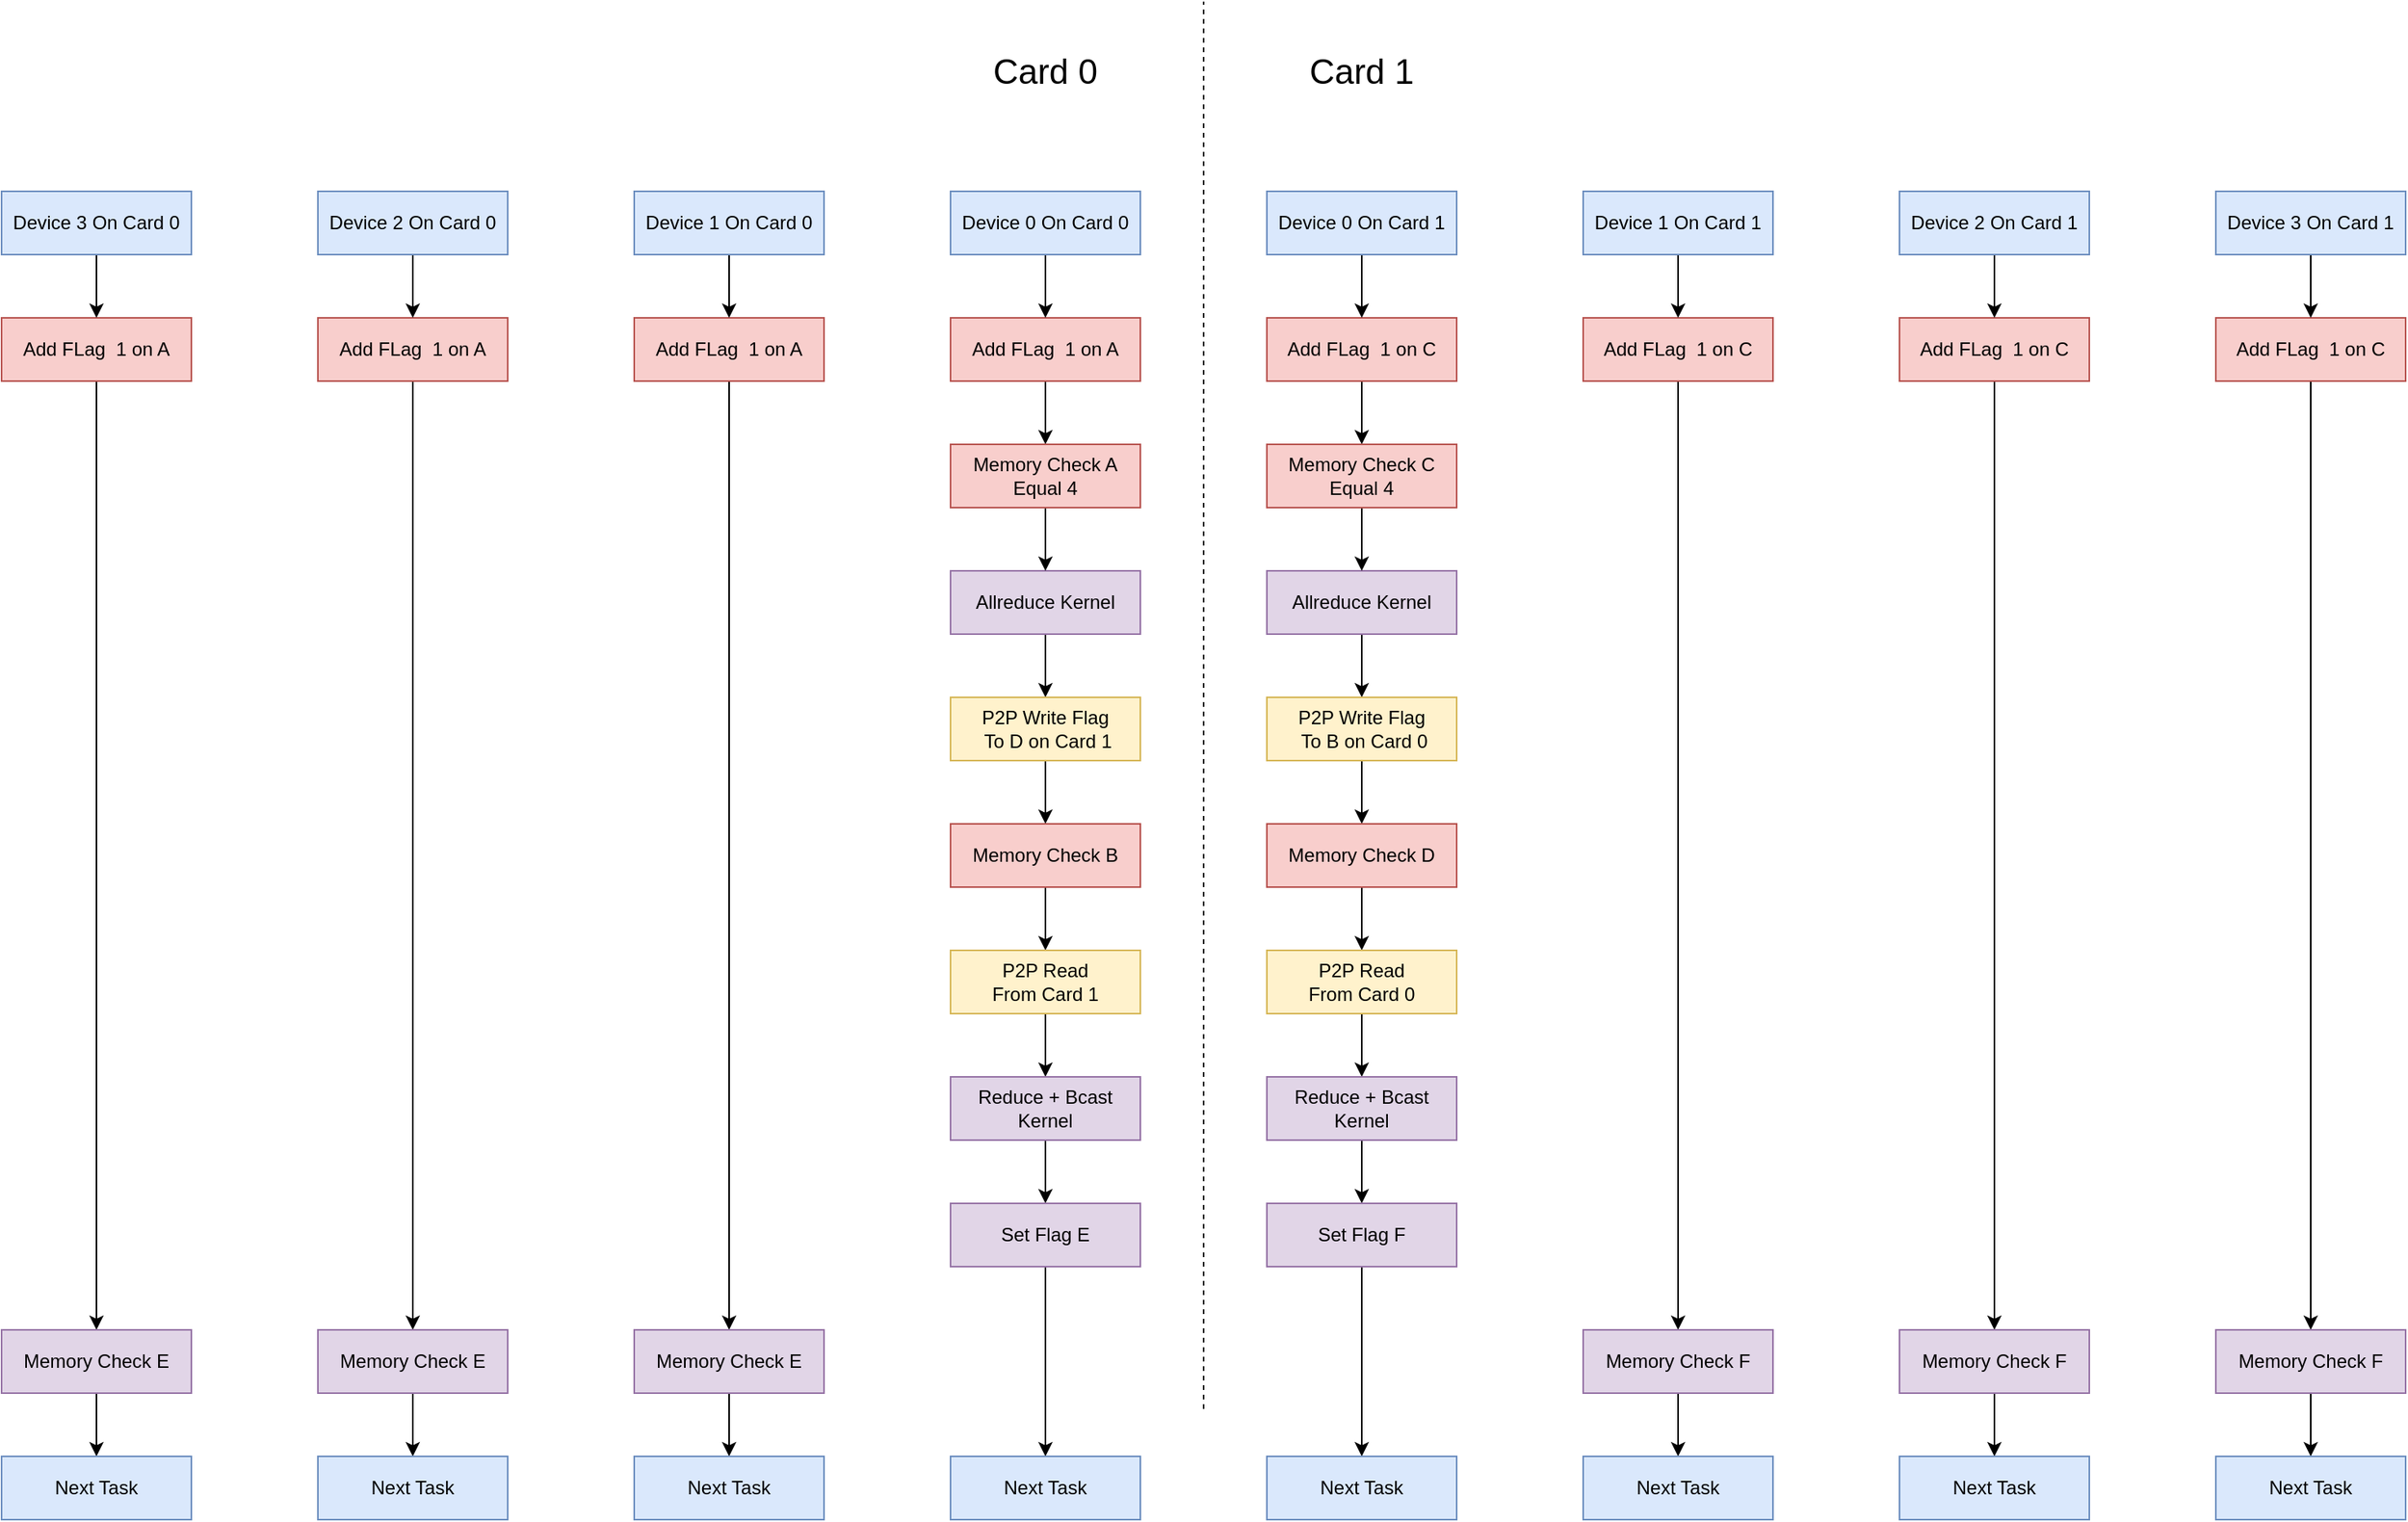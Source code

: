 <mxfile version="21.3.8" type="github">
  <diagram name="Page-1" id="uXH1Mn47wiIiLpIFTY3a">
    <mxGraphModel dx="1841" dy="1035" grid="1" gridSize="10" guides="1" tooltips="1" connect="1" arrows="1" fold="1" page="1" pageScale="1" pageWidth="850" pageHeight="1100" math="0" shadow="0">
      <root>
        <mxCell id="0" />
        <mxCell id="1" parent="0" />
        <mxCell id="RRtqH9N0MBYJp4btdwDN-55" value="" style="edgeStyle=orthogonalEdgeStyle;rounded=0;orthogonalLoop=1;jettySize=auto;html=1;" edge="1" parent="1" source="RRtqH9N0MBYJp4btdwDN-1" target="RRtqH9N0MBYJp4btdwDN-54">
          <mxGeometry relative="1" as="geometry" />
        </mxCell>
        <mxCell id="RRtqH9N0MBYJp4btdwDN-1" value="Add FLag&amp;nbsp; 1 on A" style="rounded=0;whiteSpace=wrap;html=1;fillColor=#f8cecc;strokeColor=#b85450;" vertex="1" parent="1">
          <mxGeometry x="80" y="280" width="120" height="40" as="geometry" />
        </mxCell>
        <mxCell id="RRtqH9N0MBYJp4btdwDN-69" value="" style="edgeStyle=orthogonalEdgeStyle;rounded=0;orthogonalLoop=1;jettySize=auto;html=1;" edge="1" parent="1" source="RRtqH9N0MBYJp4btdwDN-2" target="RRtqH9N0MBYJp4btdwDN-1">
          <mxGeometry relative="1" as="geometry" />
        </mxCell>
        <mxCell id="RRtqH9N0MBYJp4btdwDN-2" value="Device 3 On Card 0" style="rounded=0;whiteSpace=wrap;html=1;fillColor=#dae8fc;strokeColor=#6c8ebf;" vertex="1" parent="1">
          <mxGeometry x="80" y="200" width="120" height="40" as="geometry" />
        </mxCell>
        <mxCell id="RRtqH9N0MBYJp4btdwDN-53" value="" style="edgeStyle=orthogonalEdgeStyle;rounded=0;orthogonalLoop=1;jettySize=auto;html=1;" edge="1" parent="1" source="RRtqH9N0MBYJp4btdwDN-4" target="RRtqH9N0MBYJp4btdwDN-52">
          <mxGeometry relative="1" as="geometry" />
        </mxCell>
        <mxCell id="RRtqH9N0MBYJp4btdwDN-4" value="Add FLag&amp;nbsp; 1 on A" style="rounded=0;whiteSpace=wrap;html=1;fillColor=#f8cecc;strokeColor=#b85450;" vertex="1" parent="1">
          <mxGeometry x="280" y="280" width="120" height="40" as="geometry" />
        </mxCell>
        <mxCell id="RRtqH9N0MBYJp4btdwDN-68" value="" style="edgeStyle=orthogonalEdgeStyle;rounded=0;orthogonalLoop=1;jettySize=auto;html=1;" edge="1" parent="1" source="RRtqH9N0MBYJp4btdwDN-5" target="RRtqH9N0MBYJp4btdwDN-4">
          <mxGeometry relative="1" as="geometry" />
        </mxCell>
        <mxCell id="RRtqH9N0MBYJp4btdwDN-5" value="Device 2 On Card 0" style="rounded=0;whiteSpace=wrap;html=1;fillColor=#dae8fc;strokeColor=#6c8ebf;" vertex="1" parent="1">
          <mxGeometry x="280" y="200" width="120" height="40" as="geometry" />
        </mxCell>
        <mxCell id="RRtqH9N0MBYJp4btdwDN-51" value="" style="edgeStyle=orthogonalEdgeStyle;rounded=0;orthogonalLoop=1;jettySize=auto;html=1;" edge="1" parent="1" source="RRtqH9N0MBYJp4btdwDN-6" target="RRtqH9N0MBYJp4btdwDN-50">
          <mxGeometry relative="1" as="geometry" />
        </mxCell>
        <mxCell id="RRtqH9N0MBYJp4btdwDN-6" value="Add FLag&amp;nbsp; 1 on A" style="rounded=0;whiteSpace=wrap;html=1;fillColor=#f8cecc;strokeColor=#b85450;" vertex="1" parent="1">
          <mxGeometry x="480" y="280" width="120" height="40" as="geometry" />
        </mxCell>
        <mxCell id="RRtqH9N0MBYJp4btdwDN-67" value="" style="edgeStyle=orthogonalEdgeStyle;rounded=0;orthogonalLoop=1;jettySize=auto;html=1;" edge="1" parent="1" source="RRtqH9N0MBYJp4btdwDN-7" target="RRtqH9N0MBYJp4btdwDN-6">
          <mxGeometry relative="1" as="geometry" />
        </mxCell>
        <mxCell id="RRtqH9N0MBYJp4btdwDN-7" value="Device 1 On Card 0" style="rounded=0;whiteSpace=wrap;html=1;fillColor=#dae8fc;strokeColor=#6c8ebf;" vertex="1" parent="1">
          <mxGeometry x="480" y="200" width="120" height="40" as="geometry" />
        </mxCell>
        <mxCell id="RRtqH9N0MBYJp4btdwDN-43" value="" style="edgeStyle=orthogonalEdgeStyle;rounded=0;orthogonalLoop=1;jettySize=auto;html=1;" edge="1" parent="1" source="RRtqH9N0MBYJp4btdwDN-8" target="RRtqH9N0MBYJp4btdwDN-18">
          <mxGeometry relative="1" as="geometry" />
        </mxCell>
        <mxCell id="RRtqH9N0MBYJp4btdwDN-8" value="Add FLag&amp;nbsp; 1 on A" style="rounded=0;whiteSpace=wrap;html=1;fillColor=#f8cecc;strokeColor=#b85450;" vertex="1" parent="1">
          <mxGeometry x="680" y="280" width="120" height="40" as="geometry" />
        </mxCell>
        <mxCell id="RRtqH9N0MBYJp4btdwDN-42" value="" style="edgeStyle=orthogonalEdgeStyle;rounded=0;orthogonalLoop=1;jettySize=auto;html=1;" edge="1" parent="1" source="RRtqH9N0MBYJp4btdwDN-9" target="RRtqH9N0MBYJp4btdwDN-8">
          <mxGeometry relative="1" as="geometry" />
        </mxCell>
        <mxCell id="RRtqH9N0MBYJp4btdwDN-9" value="Device 0 On Card 0" style="rounded=0;whiteSpace=wrap;html=1;fillColor=#dae8fc;strokeColor=#6c8ebf;" vertex="1" parent="1">
          <mxGeometry x="680" y="200" width="120" height="40" as="geometry" />
        </mxCell>
        <mxCell id="RRtqH9N0MBYJp4btdwDN-10" value="" style="endArrow=none;dashed=1;html=1;rounded=0;" edge="1" parent="1">
          <mxGeometry width="50" height="50" relative="1" as="geometry">
            <mxPoint x="840" y="970" as="sourcePoint" />
            <mxPoint x="840" y="80" as="targetPoint" />
          </mxGeometry>
        </mxCell>
        <mxCell id="RRtqH9N0MBYJp4btdwDN-45" value="" style="edgeStyle=orthogonalEdgeStyle;rounded=0;orthogonalLoop=1;jettySize=auto;html=1;" edge="1" parent="1" source="RRtqH9N0MBYJp4btdwDN-15" target="RRtqH9N0MBYJp4btdwDN-16">
          <mxGeometry relative="1" as="geometry" />
        </mxCell>
        <mxCell id="RRtqH9N0MBYJp4btdwDN-15" value="Allreduce Kernel" style="rounded=0;whiteSpace=wrap;html=1;fillColor=#e1d5e7;strokeColor=#9673a6;" vertex="1" parent="1">
          <mxGeometry x="680" y="440" width="120" height="40" as="geometry" />
        </mxCell>
        <mxCell id="RRtqH9N0MBYJp4btdwDN-46" value="" style="edgeStyle=orthogonalEdgeStyle;rounded=0;orthogonalLoop=1;jettySize=auto;html=1;" edge="1" parent="1" source="RRtqH9N0MBYJp4btdwDN-16" target="RRtqH9N0MBYJp4btdwDN-17">
          <mxGeometry relative="1" as="geometry" />
        </mxCell>
        <mxCell id="RRtqH9N0MBYJp4btdwDN-16" value="P2P Write Flag&lt;br&gt;&amp;nbsp;To D on Card 1" style="rounded=0;whiteSpace=wrap;html=1;fillColor=#fff2cc;strokeColor=#d6b656;" vertex="1" parent="1">
          <mxGeometry x="680" y="520" width="120" height="40" as="geometry" />
        </mxCell>
        <mxCell id="RRtqH9N0MBYJp4btdwDN-47" value="" style="edgeStyle=orthogonalEdgeStyle;rounded=0;orthogonalLoop=1;jettySize=auto;html=1;" edge="1" parent="1" source="RRtqH9N0MBYJp4btdwDN-17" target="RRtqH9N0MBYJp4btdwDN-19">
          <mxGeometry relative="1" as="geometry" />
        </mxCell>
        <mxCell id="RRtqH9N0MBYJp4btdwDN-17" value="Memory Check B" style="rounded=0;whiteSpace=wrap;html=1;fillColor=#f8cecc;strokeColor=#b85450;" vertex="1" parent="1">
          <mxGeometry x="680" y="600" width="120" height="40" as="geometry" />
        </mxCell>
        <mxCell id="RRtqH9N0MBYJp4btdwDN-44" value="" style="edgeStyle=orthogonalEdgeStyle;rounded=0;orthogonalLoop=1;jettySize=auto;html=1;" edge="1" parent="1" source="RRtqH9N0MBYJp4btdwDN-18" target="RRtqH9N0MBYJp4btdwDN-15">
          <mxGeometry relative="1" as="geometry" />
        </mxCell>
        <mxCell id="RRtqH9N0MBYJp4btdwDN-18" value="Memory Check A &lt;br&gt;Equal 4" style="rounded=0;whiteSpace=wrap;html=1;fillColor=#f8cecc;strokeColor=#b85450;" vertex="1" parent="1">
          <mxGeometry x="680" y="360" width="120" height="40" as="geometry" />
        </mxCell>
        <mxCell id="RRtqH9N0MBYJp4btdwDN-48" value="" style="edgeStyle=orthogonalEdgeStyle;rounded=0;orthogonalLoop=1;jettySize=auto;html=1;" edge="1" parent="1" source="RRtqH9N0MBYJp4btdwDN-19" target="RRtqH9N0MBYJp4btdwDN-34">
          <mxGeometry relative="1" as="geometry" />
        </mxCell>
        <mxCell id="RRtqH9N0MBYJp4btdwDN-19" value="P2P Read&lt;br&gt;From Card 1" style="rounded=0;whiteSpace=wrap;html=1;fillColor=#fff2cc;strokeColor=#d6b656;" vertex="1" parent="1">
          <mxGeometry x="680" y="680" width="120" height="40" as="geometry" />
        </mxCell>
        <mxCell id="RRtqH9N0MBYJp4btdwDN-36" value="" style="edgeStyle=orthogonalEdgeStyle;rounded=0;orthogonalLoop=1;jettySize=auto;html=1;" edge="1" parent="1" source="RRtqH9N0MBYJp4btdwDN-20" target="RRtqH9N0MBYJp4btdwDN-25">
          <mxGeometry relative="1" as="geometry" />
        </mxCell>
        <mxCell id="RRtqH9N0MBYJp4btdwDN-20" value="Add FLag&amp;nbsp; 1 on C" style="rounded=0;whiteSpace=wrap;html=1;fillColor=#f8cecc;strokeColor=#b85450;" vertex="1" parent="1">
          <mxGeometry x="880" y="280" width="120" height="40" as="geometry" />
        </mxCell>
        <mxCell id="RRtqH9N0MBYJp4btdwDN-35" value="" style="edgeStyle=orthogonalEdgeStyle;rounded=0;orthogonalLoop=1;jettySize=auto;html=1;" edge="1" parent="1" source="RRtqH9N0MBYJp4btdwDN-21" target="RRtqH9N0MBYJp4btdwDN-20">
          <mxGeometry relative="1" as="geometry" />
        </mxCell>
        <mxCell id="RRtqH9N0MBYJp4btdwDN-21" value="Device 0 On Card 1" style="rounded=0;whiteSpace=wrap;html=1;fillColor=#dae8fc;strokeColor=#6c8ebf;" vertex="1" parent="1">
          <mxGeometry x="880" y="200" width="120" height="40" as="geometry" />
        </mxCell>
        <mxCell id="RRtqH9N0MBYJp4btdwDN-38" value="" style="edgeStyle=orthogonalEdgeStyle;rounded=0;orthogonalLoop=1;jettySize=auto;html=1;" edge="1" parent="1" source="RRtqH9N0MBYJp4btdwDN-22" target="RRtqH9N0MBYJp4btdwDN-23">
          <mxGeometry relative="1" as="geometry" />
        </mxCell>
        <mxCell id="RRtqH9N0MBYJp4btdwDN-22" value="Allreduce Kernel" style="rounded=0;whiteSpace=wrap;html=1;fillColor=#e1d5e7;strokeColor=#9673a6;" vertex="1" parent="1">
          <mxGeometry x="880" y="440" width="120" height="40" as="geometry" />
        </mxCell>
        <mxCell id="RRtqH9N0MBYJp4btdwDN-39" value="" style="edgeStyle=orthogonalEdgeStyle;rounded=0;orthogonalLoop=1;jettySize=auto;html=1;" edge="1" parent="1" source="RRtqH9N0MBYJp4btdwDN-23" target="RRtqH9N0MBYJp4btdwDN-24">
          <mxGeometry relative="1" as="geometry" />
        </mxCell>
        <mxCell id="RRtqH9N0MBYJp4btdwDN-23" value="P2P Write Flag&lt;br&gt;&amp;nbsp;To B on Card 0" style="rounded=0;whiteSpace=wrap;html=1;fillColor=#fff2cc;strokeColor=#d6b656;" vertex="1" parent="1">
          <mxGeometry x="880" y="520" width="120" height="40" as="geometry" />
        </mxCell>
        <mxCell id="RRtqH9N0MBYJp4btdwDN-40" value="" style="edgeStyle=orthogonalEdgeStyle;rounded=0;orthogonalLoop=1;jettySize=auto;html=1;" edge="1" parent="1" source="RRtqH9N0MBYJp4btdwDN-24" target="RRtqH9N0MBYJp4btdwDN-26">
          <mxGeometry relative="1" as="geometry" />
        </mxCell>
        <mxCell id="RRtqH9N0MBYJp4btdwDN-24" value="Memory Check D" style="rounded=0;whiteSpace=wrap;html=1;fillColor=#f8cecc;strokeColor=#b85450;" vertex="1" parent="1">
          <mxGeometry x="880" y="600" width="120" height="40" as="geometry" />
        </mxCell>
        <mxCell id="RRtqH9N0MBYJp4btdwDN-37" value="" style="edgeStyle=orthogonalEdgeStyle;rounded=0;orthogonalLoop=1;jettySize=auto;html=1;" edge="1" parent="1" source="RRtqH9N0MBYJp4btdwDN-25" target="RRtqH9N0MBYJp4btdwDN-22">
          <mxGeometry relative="1" as="geometry" />
        </mxCell>
        <mxCell id="RRtqH9N0MBYJp4btdwDN-25" value="Memory Check C&lt;br&gt;Equal 4" style="rounded=0;whiteSpace=wrap;html=1;fillColor=#f8cecc;strokeColor=#b85450;" vertex="1" parent="1">
          <mxGeometry x="880" y="360" width="120" height="40" as="geometry" />
        </mxCell>
        <mxCell id="RRtqH9N0MBYJp4btdwDN-41" value="" style="edgeStyle=orthogonalEdgeStyle;rounded=0;orthogonalLoop=1;jettySize=auto;html=1;" edge="1" parent="1" source="RRtqH9N0MBYJp4btdwDN-26" target="RRtqH9N0MBYJp4btdwDN-33">
          <mxGeometry relative="1" as="geometry" />
        </mxCell>
        <mxCell id="RRtqH9N0MBYJp4btdwDN-26" value="P2P Read&lt;br&gt;From Card 0" style="rounded=0;whiteSpace=wrap;html=1;fillColor=#fff2cc;strokeColor=#d6b656;" vertex="1" parent="1">
          <mxGeometry x="880" y="680" width="120" height="40" as="geometry" />
        </mxCell>
        <mxCell id="RRtqH9N0MBYJp4btdwDN-58" value="" style="edgeStyle=orthogonalEdgeStyle;rounded=0;orthogonalLoop=1;jettySize=auto;html=1;" edge="1" parent="1" source="RRtqH9N0MBYJp4btdwDN-27" target="RRtqH9N0MBYJp4btdwDN-57">
          <mxGeometry relative="1" as="geometry" />
        </mxCell>
        <mxCell id="RRtqH9N0MBYJp4btdwDN-27" value="Add FLag&amp;nbsp; 1 on C" style="rounded=0;whiteSpace=wrap;html=1;fillColor=#f8cecc;strokeColor=#b85450;" vertex="1" parent="1">
          <mxGeometry x="1080" y="280" width="120" height="40" as="geometry" />
        </mxCell>
        <mxCell id="RRtqH9N0MBYJp4btdwDN-70" value="" style="edgeStyle=orthogonalEdgeStyle;rounded=0;orthogonalLoop=1;jettySize=auto;html=1;" edge="1" parent="1" source="RRtqH9N0MBYJp4btdwDN-28" target="RRtqH9N0MBYJp4btdwDN-27">
          <mxGeometry relative="1" as="geometry" />
        </mxCell>
        <mxCell id="RRtqH9N0MBYJp4btdwDN-28" value="Device 1 On Card 1" style="rounded=0;whiteSpace=wrap;html=1;fillColor=#dae8fc;strokeColor=#6c8ebf;" vertex="1" parent="1">
          <mxGeometry x="1080" y="200" width="120" height="40" as="geometry" />
        </mxCell>
        <mxCell id="RRtqH9N0MBYJp4btdwDN-60" value="" style="edgeStyle=orthogonalEdgeStyle;rounded=0;orthogonalLoop=1;jettySize=auto;html=1;" edge="1" parent="1" source="RRtqH9N0MBYJp4btdwDN-29" target="RRtqH9N0MBYJp4btdwDN-59">
          <mxGeometry relative="1" as="geometry" />
        </mxCell>
        <mxCell id="RRtqH9N0MBYJp4btdwDN-29" value="Add FLag&amp;nbsp; 1 on C" style="rounded=0;whiteSpace=wrap;html=1;fillColor=#f8cecc;strokeColor=#b85450;" vertex="1" parent="1">
          <mxGeometry x="1280" y="280" width="120" height="40" as="geometry" />
        </mxCell>
        <mxCell id="RRtqH9N0MBYJp4btdwDN-71" value="" style="edgeStyle=orthogonalEdgeStyle;rounded=0;orthogonalLoop=1;jettySize=auto;html=1;" edge="1" parent="1" source="RRtqH9N0MBYJp4btdwDN-30" target="RRtqH9N0MBYJp4btdwDN-29">
          <mxGeometry relative="1" as="geometry" />
        </mxCell>
        <mxCell id="RRtqH9N0MBYJp4btdwDN-30" value="Device 2 On Card 1" style="rounded=0;whiteSpace=wrap;html=1;fillColor=#dae8fc;strokeColor=#6c8ebf;" vertex="1" parent="1">
          <mxGeometry x="1280" y="200" width="120" height="40" as="geometry" />
        </mxCell>
        <mxCell id="RRtqH9N0MBYJp4btdwDN-62" value="" style="edgeStyle=orthogonalEdgeStyle;rounded=0;orthogonalLoop=1;jettySize=auto;html=1;" edge="1" parent="1" source="RRtqH9N0MBYJp4btdwDN-31" target="RRtqH9N0MBYJp4btdwDN-61">
          <mxGeometry relative="1" as="geometry" />
        </mxCell>
        <mxCell id="RRtqH9N0MBYJp4btdwDN-31" value="Add FLag&amp;nbsp; 1 on C" style="rounded=0;whiteSpace=wrap;html=1;fillColor=#f8cecc;strokeColor=#b85450;" vertex="1" parent="1">
          <mxGeometry x="1480" y="280" width="120" height="40" as="geometry" />
        </mxCell>
        <mxCell id="RRtqH9N0MBYJp4btdwDN-72" value="" style="edgeStyle=orthogonalEdgeStyle;rounded=0;orthogonalLoop=1;jettySize=auto;html=1;" edge="1" parent="1" source="RRtqH9N0MBYJp4btdwDN-32" target="RRtqH9N0MBYJp4btdwDN-31">
          <mxGeometry relative="1" as="geometry" />
        </mxCell>
        <mxCell id="RRtqH9N0MBYJp4btdwDN-32" value="Device 3 On Card 1" style="rounded=0;whiteSpace=wrap;html=1;fillColor=#dae8fc;strokeColor=#6c8ebf;" vertex="1" parent="1">
          <mxGeometry x="1480" y="200" width="120" height="40" as="geometry" />
        </mxCell>
        <mxCell id="RRtqH9N0MBYJp4btdwDN-63" value="" style="edgeStyle=orthogonalEdgeStyle;rounded=0;orthogonalLoop=1;jettySize=auto;html=1;" edge="1" parent="1" source="RRtqH9N0MBYJp4btdwDN-33" target="RRtqH9N0MBYJp4btdwDN-56">
          <mxGeometry relative="1" as="geometry" />
        </mxCell>
        <mxCell id="RRtqH9N0MBYJp4btdwDN-33" value="Reduce + Bcast&lt;br&gt;Kernel" style="rounded=0;whiteSpace=wrap;html=1;fillColor=#e1d5e7;strokeColor=#9673a6;" vertex="1" parent="1">
          <mxGeometry x="880" y="760" width="120" height="40" as="geometry" />
        </mxCell>
        <mxCell id="RRtqH9N0MBYJp4btdwDN-64" value="" style="edgeStyle=orthogonalEdgeStyle;rounded=0;orthogonalLoop=1;jettySize=auto;html=1;" edge="1" parent="1" source="RRtqH9N0MBYJp4btdwDN-34" target="RRtqH9N0MBYJp4btdwDN-49">
          <mxGeometry relative="1" as="geometry" />
        </mxCell>
        <mxCell id="RRtqH9N0MBYJp4btdwDN-34" value="Reduce + Bcast&lt;br&gt;Kernel" style="rounded=0;whiteSpace=wrap;html=1;fillColor=#e1d5e7;strokeColor=#9673a6;" vertex="1" parent="1">
          <mxGeometry x="680" y="760" width="120" height="40" as="geometry" />
        </mxCell>
        <mxCell id="RRtqH9N0MBYJp4btdwDN-85" value="" style="edgeStyle=orthogonalEdgeStyle;rounded=0;orthogonalLoop=1;jettySize=auto;html=1;" edge="1" parent="1" source="RRtqH9N0MBYJp4btdwDN-49" target="RRtqH9N0MBYJp4btdwDN-76">
          <mxGeometry relative="1" as="geometry" />
        </mxCell>
        <mxCell id="RRtqH9N0MBYJp4btdwDN-49" value="Set Flag E" style="rounded=0;whiteSpace=wrap;html=1;fillColor=#e1d5e7;strokeColor=#9673a6;" vertex="1" parent="1">
          <mxGeometry x="680" y="840" width="120" height="40" as="geometry" />
        </mxCell>
        <mxCell id="RRtqH9N0MBYJp4btdwDN-86" value="" style="edgeStyle=orthogonalEdgeStyle;rounded=0;orthogonalLoop=1;jettySize=auto;html=1;" edge="1" parent="1" source="RRtqH9N0MBYJp4btdwDN-50" target="RRtqH9N0MBYJp4btdwDN-75">
          <mxGeometry relative="1" as="geometry" />
        </mxCell>
        <mxCell id="RRtqH9N0MBYJp4btdwDN-50" value="Memory Check E" style="rounded=0;whiteSpace=wrap;html=1;fillColor=#e1d5e7;strokeColor=#9673a6;" vertex="1" parent="1">
          <mxGeometry x="480" y="920" width="120" height="40" as="geometry" />
        </mxCell>
        <mxCell id="RRtqH9N0MBYJp4btdwDN-87" value="" style="edgeStyle=orthogonalEdgeStyle;rounded=0;orthogonalLoop=1;jettySize=auto;html=1;" edge="1" parent="1" source="RRtqH9N0MBYJp4btdwDN-52" target="RRtqH9N0MBYJp4btdwDN-74">
          <mxGeometry relative="1" as="geometry" />
        </mxCell>
        <mxCell id="RRtqH9N0MBYJp4btdwDN-52" value="Memory Check E" style="rounded=0;whiteSpace=wrap;html=1;fillColor=#e1d5e7;strokeColor=#9673a6;" vertex="1" parent="1">
          <mxGeometry x="280" y="920" width="120" height="40" as="geometry" />
        </mxCell>
        <mxCell id="RRtqH9N0MBYJp4btdwDN-88" value="" style="edgeStyle=orthogonalEdgeStyle;rounded=0;orthogonalLoop=1;jettySize=auto;html=1;" edge="1" parent="1" source="RRtqH9N0MBYJp4btdwDN-54" target="RRtqH9N0MBYJp4btdwDN-73">
          <mxGeometry relative="1" as="geometry" />
        </mxCell>
        <mxCell id="RRtqH9N0MBYJp4btdwDN-54" value="Memory Check E" style="rounded=0;whiteSpace=wrap;html=1;fillColor=#e1d5e7;strokeColor=#9673a6;" vertex="1" parent="1">
          <mxGeometry x="80" y="920" width="120" height="40" as="geometry" />
        </mxCell>
        <mxCell id="RRtqH9N0MBYJp4btdwDN-84" value="" style="edgeStyle=orthogonalEdgeStyle;rounded=0;orthogonalLoop=1;jettySize=auto;html=1;" edge="1" parent="1" source="RRtqH9N0MBYJp4btdwDN-56" target="RRtqH9N0MBYJp4btdwDN-77">
          <mxGeometry relative="1" as="geometry" />
        </mxCell>
        <mxCell id="RRtqH9N0MBYJp4btdwDN-56" value="Set Flag F" style="rounded=0;whiteSpace=wrap;html=1;fillColor=#e1d5e7;strokeColor=#9673a6;" vertex="1" parent="1">
          <mxGeometry x="880" y="840" width="120" height="40" as="geometry" />
        </mxCell>
        <mxCell id="RRtqH9N0MBYJp4btdwDN-83" value="" style="edgeStyle=orthogonalEdgeStyle;rounded=0;orthogonalLoop=1;jettySize=auto;html=1;" edge="1" parent="1" source="RRtqH9N0MBYJp4btdwDN-57" target="RRtqH9N0MBYJp4btdwDN-78">
          <mxGeometry relative="1" as="geometry" />
        </mxCell>
        <mxCell id="RRtqH9N0MBYJp4btdwDN-57" value="Memory Check F" style="rounded=0;whiteSpace=wrap;html=1;fillColor=#e1d5e7;strokeColor=#9673a6;" vertex="1" parent="1">
          <mxGeometry x="1080" y="920" width="120" height="40" as="geometry" />
        </mxCell>
        <mxCell id="RRtqH9N0MBYJp4btdwDN-82" value="" style="edgeStyle=orthogonalEdgeStyle;rounded=0;orthogonalLoop=1;jettySize=auto;html=1;" edge="1" parent="1" source="RRtqH9N0MBYJp4btdwDN-59" target="RRtqH9N0MBYJp4btdwDN-79">
          <mxGeometry relative="1" as="geometry" />
        </mxCell>
        <mxCell id="RRtqH9N0MBYJp4btdwDN-59" value="Memory Check F" style="rounded=0;whiteSpace=wrap;html=1;fillColor=#e1d5e7;strokeColor=#9673a6;" vertex="1" parent="1">
          <mxGeometry x="1280" y="920" width="120" height="40" as="geometry" />
        </mxCell>
        <mxCell id="RRtqH9N0MBYJp4btdwDN-81" value="" style="edgeStyle=orthogonalEdgeStyle;rounded=0;orthogonalLoop=1;jettySize=auto;html=1;" edge="1" parent="1" source="RRtqH9N0MBYJp4btdwDN-61" target="RRtqH9N0MBYJp4btdwDN-80">
          <mxGeometry relative="1" as="geometry" />
        </mxCell>
        <mxCell id="RRtqH9N0MBYJp4btdwDN-61" value="Memory Check F" style="rounded=0;whiteSpace=wrap;html=1;fillColor=#e1d5e7;strokeColor=#9673a6;" vertex="1" parent="1">
          <mxGeometry x="1480" y="920" width="120" height="40" as="geometry" />
        </mxCell>
        <mxCell id="RRtqH9N0MBYJp4btdwDN-65" value="&lt;font style=&quot;font-size: 22px;&quot;&gt;Card 0&lt;/font&gt;" style="text;html=1;strokeColor=none;fillColor=none;align=center;verticalAlign=middle;whiteSpace=wrap;rounded=0;" vertex="1" parent="1">
          <mxGeometry x="690" y="110" width="100" height="30" as="geometry" />
        </mxCell>
        <mxCell id="RRtqH9N0MBYJp4btdwDN-66" value="&lt;font style=&quot;font-size: 22px;&quot;&gt;Card 1&lt;/font&gt;" style="text;html=1;strokeColor=none;fillColor=none;align=center;verticalAlign=middle;whiteSpace=wrap;rounded=0;" vertex="1" parent="1">
          <mxGeometry x="890" y="110" width="100" height="30" as="geometry" />
        </mxCell>
        <mxCell id="RRtqH9N0MBYJp4btdwDN-73" value="Next Task" style="rounded=0;whiteSpace=wrap;html=1;fillColor=#dae8fc;strokeColor=#6c8ebf;" vertex="1" parent="1">
          <mxGeometry x="80" y="1000" width="120" height="40" as="geometry" />
        </mxCell>
        <mxCell id="RRtqH9N0MBYJp4btdwDN-74" value="Next Task" style="rounded=0;whiteSpace=wrap;html=1;fillColor=#dae8fc;strokeColor=#6c8ebf;" vertex="1" parent="1">
          <mxGeometry x="280" y="1000" width="120" height="40" as="geometry" />
        </mxCell>
        <mxCell id="RRtqH9N0MBYJp4btdwDN-75" value="Next Task" style="rounded=0;whiteSpace=wrap;html=1;fillColor=#dae8fc;strokeColor=#6c8ebf;" vertex="1" parent="1">
          <mxGeometry x="480" y="1000" width="120" height="40" as="geometry" />
        </mxCell>
        <mxCell id="RRtqH9N0MBYJp4btdwDN-76" value="Next Task" style="rounded=0;whiteSpace=wrap;html=1;fillColor=#dae8fc;strokeColor=#6c8ebf;" vertex="1" parent="1">
          <mxGeometry x="680" y="1000" width="120" height="40" as="geometry" />
        </mxCell>
        <mxCell id="RRtqH9N0MBYJp4btdwDN-77" value="Next Task" style="rounded=0;whiteSpace=wrap;html=1;fillColor=#dae8fc;strokeColor=#6c8ebf;" vertex="1" parent="1">
          <mxGeometry x="880" y="1000" width="120" height="40" as="geometry" />
        </mxCell>
        <mxCell id="RRtqH9N0MBYJp4btdwDN-78" value="Next Task" style="rounded=0;whiteSpace=wrap;html=1;fillColor=#dae8fc;strokeColor=#6c8ebf;" vertex="1" parent="1">
          <mxGeometry x="1080" y="1000" width="120" height="40" as="geometry" />
        </mxCell>
        <mxCell id="RRtqH9N0MBYJp4btdwDN-79" value="Next Task" style="rounded=0;whiteSpace=wrap;html=1;fillColor=#dae8fc;strokeColor=#6c8ebf;" vertex="1" parent="1">
          <mxGeometry x="1280" y="1000" width="120" height="40" as="geometry" />
        </mxCell>
        <mxCell id="RRtqH9N0MBYJp4btdwDN-80" value="Next Task" style="rounded=0;whiteSpace=wrap;html=1;fillColor=#dae8fc;strokeColor=#6c8ebf;" vertex="1" parent="1">
          <mxGeometry x="1480" y="1000" width="120" height="40" as="geometry" />
        </mxCell>
      </root>
    </mxGraphModel>
  </diagram>
</mxfile>
